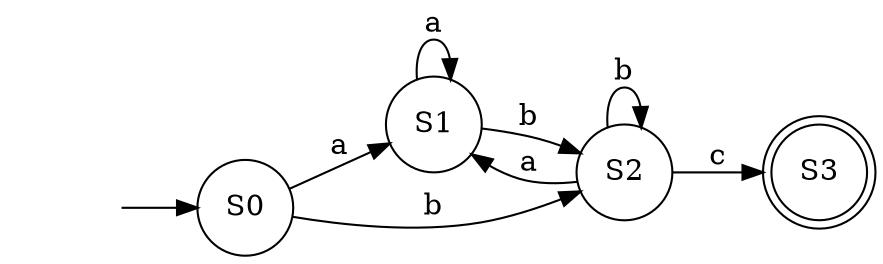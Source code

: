 digraph "NFA Visualization" {
	graph [rankdir=LR]
	"" [label="" shape=plaintext]
	S3 [label=S3 shape=doublecircle]
	S1 [label=S1 shape=circle]
	S0 [label=S0 shape=circle]
	S2 [label=S2 shape=circle]
	"" -> S0 [label=""]
	S0 -> S1 [label=a]
	S0 -> S2 [label=b]
	S1 -> S1 [label=a]
	S1 -> S2 [label=b]
	S2 -> S1 [label=a]
	S2 -> S2 [label=b]
	S2 -> S3 [label=c]
}
